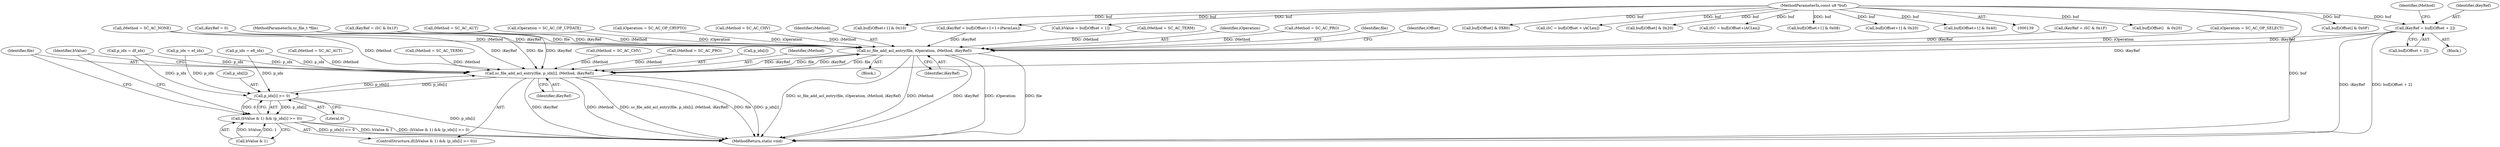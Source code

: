 digraph "0_OpenSC_8fe377e93b4b56060e5bbfb6f3142ceaeca744fa_17@pointer" {
"1000462" [label="(Call,iKeyRef = buf[iOffset + 2])"];
"1000141" [label="(MethodParameterIn,const u8 *buf)"];
"1000366" [label="(Call,sc_file_add_acl_entry(file, iOperation, iMethod, iKeyRef))"];
"1000499" [label="(Call,sc_file_add_acl_entry(file, p_idx[i], iMethod, iKeyRef))"];
"1000494" [label="(Call,p_idx[i] >= 0)"];
"1000490" [label="(Call,(bValue & 1) && (p_idx[i] >= 0))"];
"1000210" [label="(Call,buf[iOffset]   & 0x20)"];
"1000334" [label="(Call,iMethod = SC_AC_CHV)"];
"1000464" [label="(Call,buf[iOffset + 2])"];
"1000504" [label="(Identifier,iMethod)"];
"1000175" [label="(Call,buf[iOffset] & 0x0F)"];
"1000369" [label="(Identifier,iMethod)"];
"1000498" [label="(Literal,0)"];
"1000384" [label="(Call,p_idx = efi_idx)"];
"1000500" [label="(Identifier,file)"];
"1000200" [label="(Block,)"];
"1000499" [label="(Call,sc_file_add_acl_entry(file, p_idx[i], iMethod, iKeyRef))"];
"1000495" [label="(Call,p_idx[i])"];
"1000379" [label="(Call,p_idx = df_idx)"];
"1000507" [label="(Identifier,bValue)"];
"1000238" [label="(Call,buf[iOffset+1] & 0x10)"];
"1000370" [label="(Identifier,iKeyRef)"];
"1000433" [label="(Call,iMethod = SC_AC_AUT)"];
"1000472" [label="(Call,bValue = buf[iOffset + 1])"];
"1000156" [label="(Call,iKeyRef = 0)"];
"1000491" [label="(Call,bValue & 1)"];
"1000141" [label="(MethodParameterIn,const u8 *buf)"];
"1000494" [label="(Call,p_idx[i] >= 0)"];
"1000195" [label="(Call,buf[iOffset] & 0X80)"];
"1000454" [label="(Block,)"];
"1000505" [label="(Identifier,iKeyRef)"];
"1000191" [label="(Call,iMethod = SC_AC_NONE)"];
"1000519" [label="(MethodReturn,static void)"];
"1000428" [label="(Call,iMethod = SC_AC_TERM)"];
"1000283" [label="(Call,iMethod = SC_AC_TERM)"];
"1000413" [label="(Call,iSC = buf[iOffset + iACLen])"];
"1000140" [label="(MethodParameterIn,sc_file_t *file)"];
"1000489" [label="(ControlStructure,if((bValue & 1) && (p_idx[i] >= 0)))"];
"1000362" [label="(Call,iOperation = SC_AC_OP_SELECT)"];
"1000399" [label="(Call,buf[iOffset] & 0x20)"];
"1000288" [label="(Call,iMethod = SC_AC_AUT)"];
"1000357" [label="(Call,iOperation = SC_AC_OP_UPDATE)"];
"1000366" [label="(Call,sc_file_add_acl_entry(file, iOperation, iMethod, iKeyRef))"];
"1000462" [label="(Call,iKeyRef = buf[iOffset + 2])"];
"1000268" [label="(Call,iSC = buf[iOffset+iACLen])"];
"1000443" [label="(Call,iKeyRef = iSC & 0x1F)"];
"1000469" [label="(Call,iMethod = SC_AC_CHV)"];
"1000352" [label="(Call,iOperation = SC_AC_OP_CRYPTO)"];
"1000490" [label="(Call,(bValue & 1) && (p_idx[i] >= 0))"];
"1000470" [label="(Identifier,iMethod)"];
"1000323" [label="(Call,iKeyRef = buf[iOffset+1+1+iParmLen])"];
"1000368" [label="(Identifier,iOperation)"];
"1000294" [label="(Call,iMethod = SC_AC_PRO)"];
"1000248" [label="(Call,buf[iOffset+1] & 0x08)"];
"1000367" [label="(Identifier,file)"];
"1000510" [label="(Identifier,iOffset)"];
"1000298" [label="(Call,iKeyRef = iSC & 0x1F)"];
"1000389" [label="(Call,p_idx = ef_idx)"];
"1000439" [label="(Call,iMethod = SC_AC_PRO)"];
"1000501" [label="(Call,p_idx[i])"];
"1000463" [label="(Identifier,iKeyRef)"];
"1000228" [label="(Call,buf[iOffset+1] & 0x20)"];
"1000218" [label="(Call,buf[iOffset+1] & 0x40)"];
"1000462" -> "1000454"  [label="AST: "];
"1000462" -> "1000464"  [label="CFG: "];
"1000463" -> "1000462"  [label="AST: "];
"1000464" -> "1000462"  [label="AST: "];
"1000470" -> "1000462"  [label="CFG: "];
"1000462" -> "1000519"  [label="DDG: iKeyRef"];
"1000462" -> "1000519"  [label="DDG: buf[iOffset + 2]"];
"1000462" -> "1000366"  [label="DDG: iKeyRef"];
"1000141" -> "1000462"  [label="DDG: buf"];
"1000462" -> "1000499"  [label="DDG: iKeyRef"];
"1000141" -> "1000139"  [label="AST: "];
"1000141" -> "1000519"  [label="DDG: buf"];
"1000141" -> "1000175"  [label="DDG: buf"];
"1000141" -> "1000195"  [label="DDG: buf"];
"1000141" -> "1000210"  [label="DDG: buf"];
"1000141" -> "1000218"  [label="DDG: buf"];
"1000141" -> "1000228"  [label="DDG: buf"];
"1000141" -> "1000238"  [label="DDG: buf"];
"1000141" -> "1000248"  [label="DDG: buf"];
"1000141" -> "1000268"  [label="DDG: buf"];
"1000141" -> "1000323"  [label="DDG: buf"];
"1000141" -> "1000399"  [label="DDG: buf"];
"1000141" -> "1000413"  [label="DDG: buf"];
"1000141" -> "1000472"  [label="DDG: buf"];
"1000366" -> "1000200"  [label="AST: "];
"1000366" -> "1000370"  [label="CFG: "];
"1000367" -> "1000366"  [label="AST: "];
"1000368" -> "1000366"  [label="AST: "];
"1000369" -> "1000366"  [label="AST: "];
"1000370" -> "1000366"  [label="AST: "];
"1000510" -> "1000366"  [label="CFG: "];
"1000366" -> "1000519"  [label="DDG: iMethod"];
"1000366" -> "1000519"  [label="DDG: iKeyRef"];
"1000366" -> "1000519"  [label="DDG: iOperation"];
"1000366" -> "1000519"  [label="DDG: file"];
"1000366" -> "1000519"  [label="DDG: sc_file_add_acl_entry(file, iOperation, iMethod, iKeyRef)"];
"1000499" -> "1000366"  [label="DDG: file"];
"1000499" -> "1000366"  [label="DDG: iKeyRef"];
"1000140" -> "1000366"  [label="DDG: file"];
"1000352" -> "1000366"  [label="DDG: iOperation"];
"1000357" -> "1000366"  [label="DDG: iOperation"];
"1000362" -> "1000366"  [label="DDG: iOperation"];
"1000283" -> "1000366"  [label="DDG: iMethod"];
"1000288" -> "1000366"  [label="DDG: iMethod"];
"1000294" -> "1000366"  [label="DDG: iMethod"];
"1000334" -> "1000366"  [label="DDG: iMethod"];
"1000191" -> "1000366"  [label="DDG: iMethod"];
"1000156" -> "1000366"  [label="DDG: iKeyRef"];
"1000298" -> "1000366"  [label="DDG: iKeyRef"];
"1000443" -> "1000366"  [label="DDG: iKeyRef"];
"1000323" -> "1000366"  [label="DDG: iKeyRef"];
"1000366" -> "1000499"  [label="DDG: file"];
"1000366" -> "1000499"  [label="DDG: iKeyRef"];
"1000499" -> "1000489"  [label="AST: "];
"1000499" -> "1000505"  [label="CFG: "];
"1000500" -> "1000499"  [label="AST: "];
"1000501" -> "1000499"  [label="AST: "];
"1000504" -> "1000499"  [label="AST: "];
"1000505" -> "1000499"  [label="AST: "];
"1000507" -> "1000499"  [label="CFG: "];
"1000499" -> "1000519"  [label="DDG: sc_file_add_acl_entry(file, p_idx[i], iMethod, iKeyRef)"];
"1000499" -> "1000519"  [label="DDG: file"];
"1000499" -> "1000519"  [label="DDG: p_idx[i]"];
"1000499" -> "1000519"  [label="DDG: iKeyRef"];
"1000499" -> "1000519"  [label="DDG: iMethod"];
"1000499" -> "1000494"  [label="DDG: p_idx[i]"];
"1000140" -> "1000499"  [label="DDG: file"];
"1000379" -> "1000499"  [label="DDG: p_idx"];
"1000494" -> "1000499"  [label="DDG: p_idx[i]"];
"1000389" -> "1000499"  [label="DDG: p_idx"];
"1000384" -> "1000499"  [label="DDG: p_idx"];
"1000439" -> "1000499"  [label="DDG: iMethod"];
"1000433" -> "1000499"  [label="DDG: iMethod"];
"1000469" -> "1000499"  [label="DDG: iMethod"];
"1000428" -> "1000499"  [label="DDG: iMethod"];
"1000191" -> "1000499"  [label="DDG: iMethod"];
"1000156" -> "1000499"  [label="DDG: iKeyRef"];
"1000443" -> "1000499"  [label="DDG: iKeyRef"];
"1000494" -> "1000490"  [label="AST: "];
"1000494" -> "1000498"  [label="CFG: "];
"1000495" -> "1000494"  [label="AST: "];
"1000498" -> "1000494"  [label="AST: "];
"1000490" -> "1000494"  [label="CFG: "];
"1000494" -> "1000519"  [label="DDG: p_idx[i]"];
"1000494" -> "1000490"  [label="DDG: p_idx[i]"];
"1000494" -> "1000490"  [label="DDG: 0"];
"1000379" -> "1000494"  [label="DDG: p_idx"];
"1000389" -> "1000494"  [label="DDG: p_idx"];
"1000384" -> "1000494"  [label="DDG: p_idx"];
"1000490" -> "1000489"  [label="AST: "];
"1000490" -> "1000491"  [label="CFG: "];
"1000491" -> "1000490"  [label="AST: "];
"1000500" -> "1000490"  [label="CFG: "];
"1000507" -> "1000490"  [label="CFG: "];
"1000490" -> "1000519"  [label="DDG: p_idx[i] >= 0"];
"1000490" -> "1000519"  [label="DDG: bValue & 1"];
"1000490" -> "1000519"  [label="DDG: (bValue & 1) && (p_idx[i] >= 0)"];
"1000491" -> "1000490"  [label="DDG: bValue"];
"1000491" -> "1000490"  [label="DDG: 1"];
}
